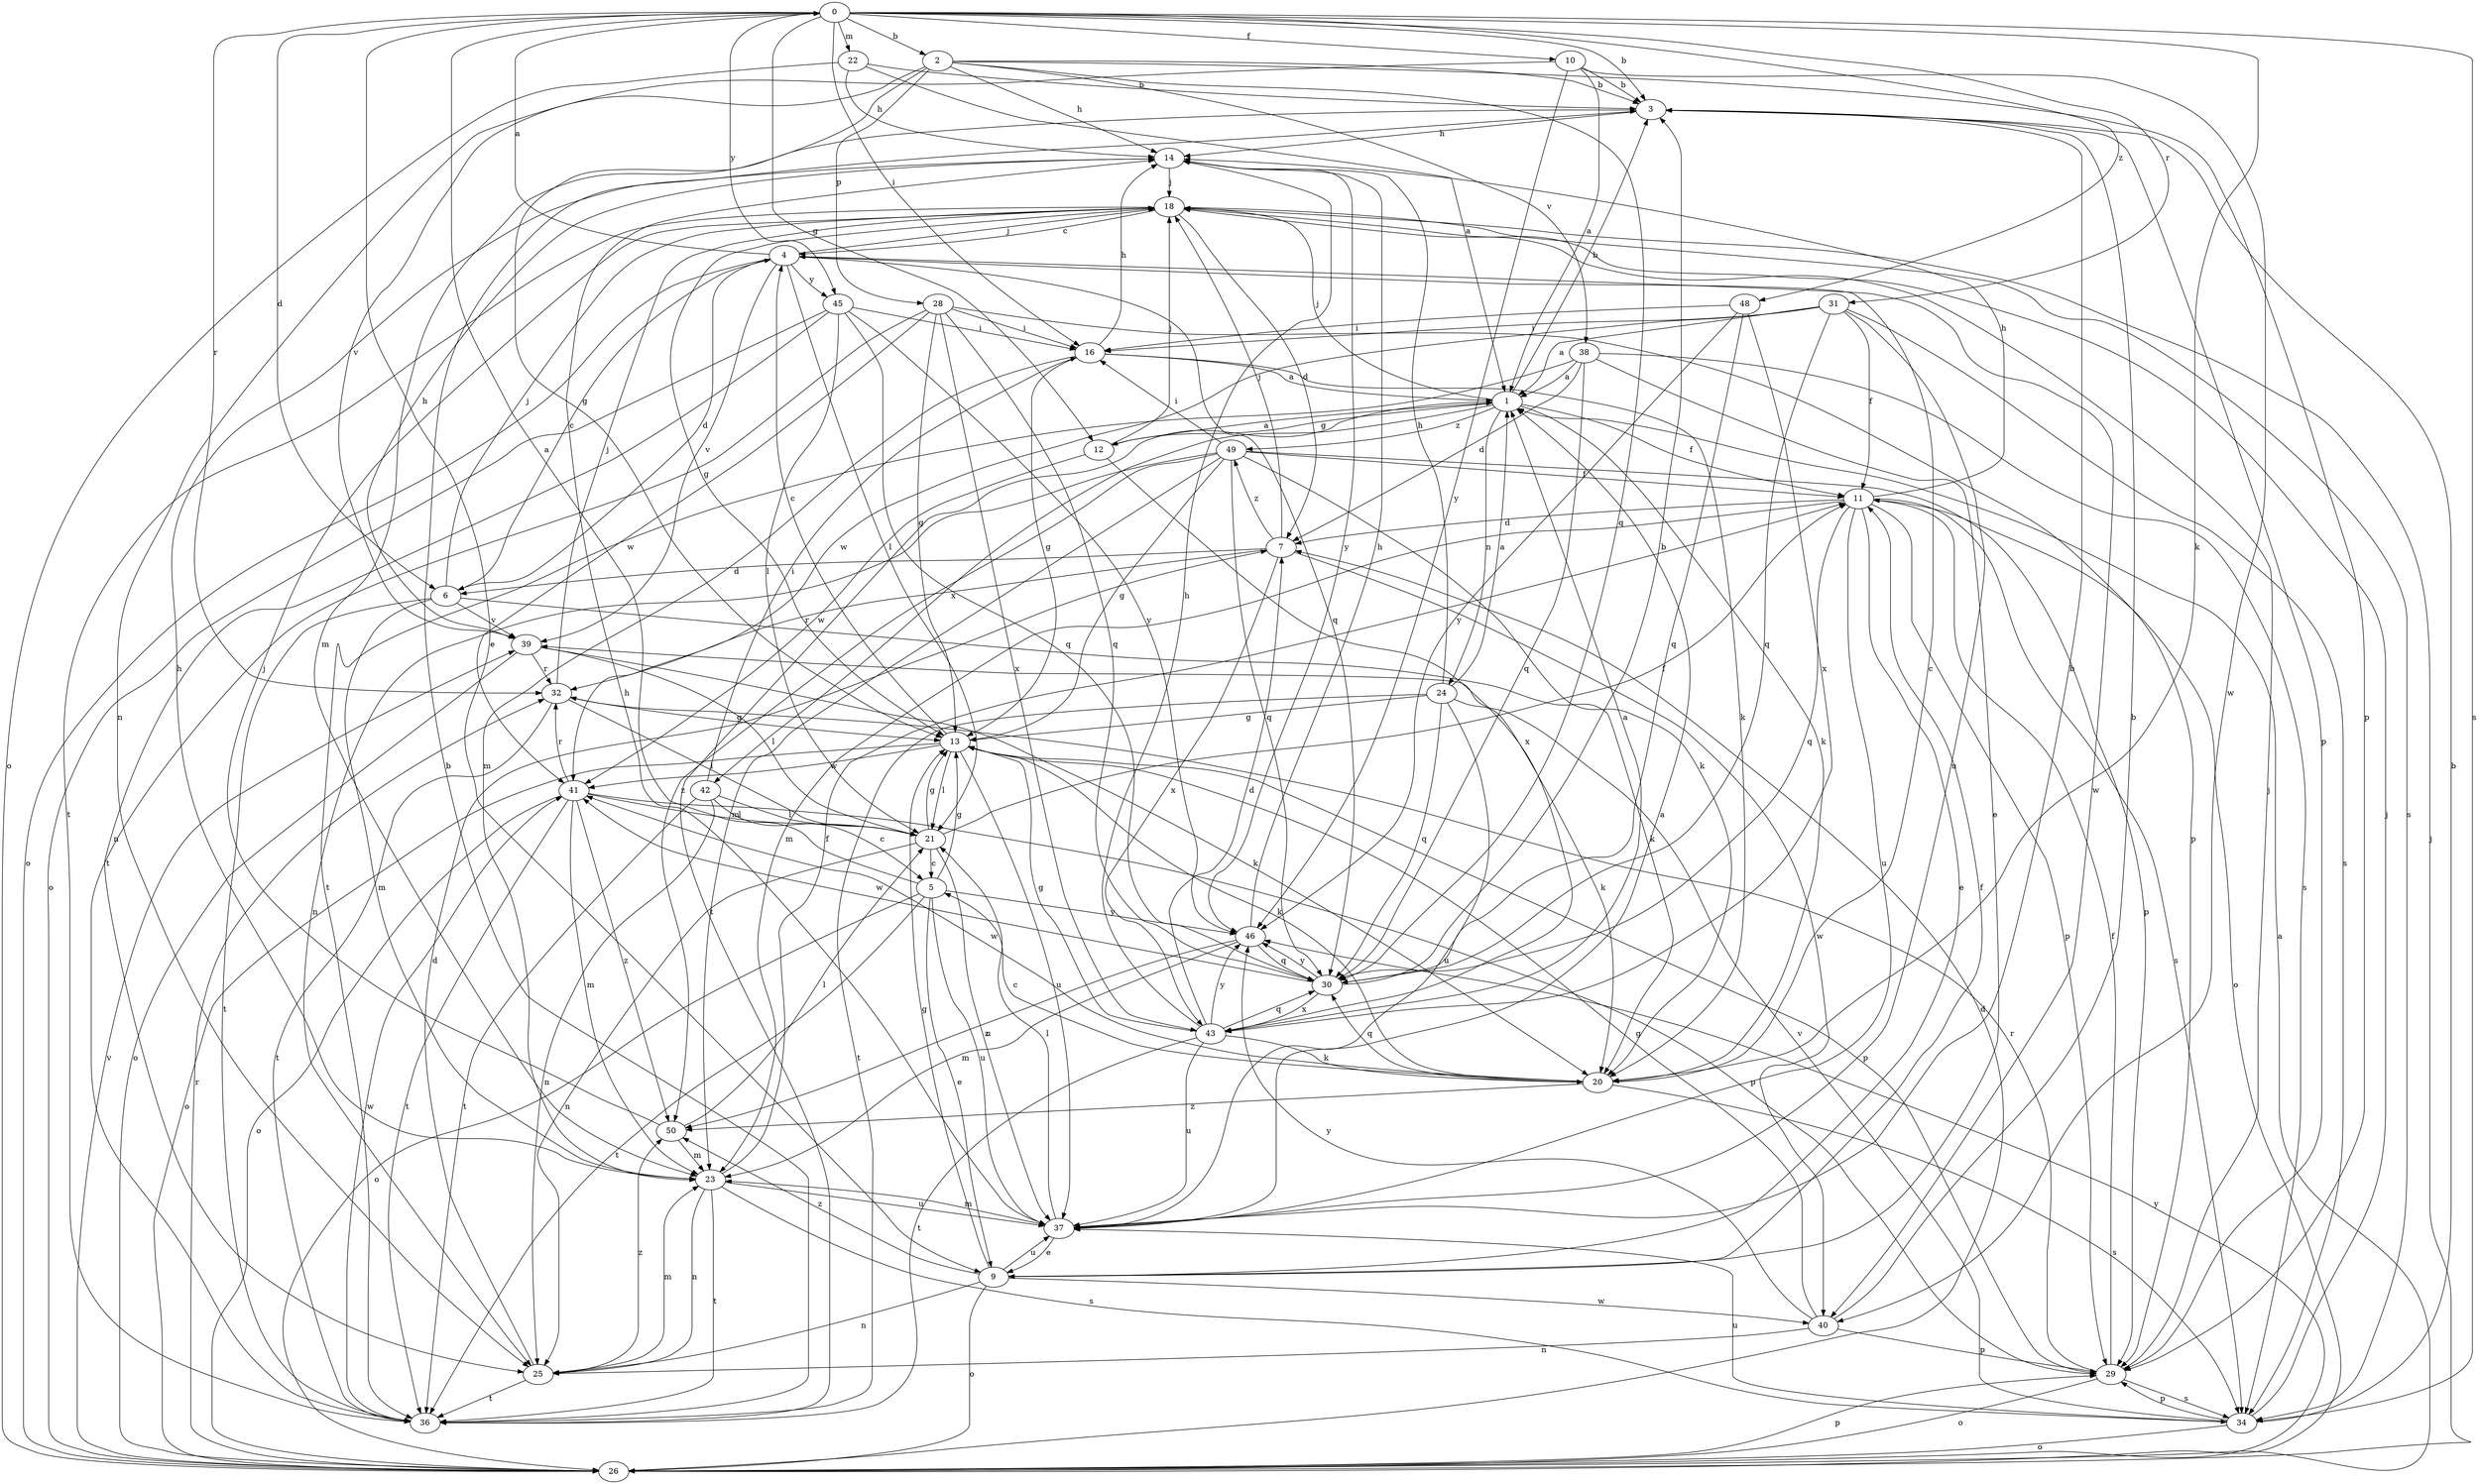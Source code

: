 strict digraph  {
0;
1;
2;
3;
4;
5;
6;
7;
9;
10;
11;
12;
13;
14;
16;
18;
20;
21;
22;
23;
24;
25;
26;
28;
29;
30;
31;
32;
34;
36;
37;
38;
39;
40;
41;
42;
43;
45;
46;
48;
49;
50;
0 -> 2  [label=b];
0 -> 3  [label=b];
0 -> 6  [label=d];
0 -> 9  [label=e];
0 -> 10  [label=f];
0 -> 12  [label=g];
0 -> 16  [label=i];
0 -> 20  [label=k];
0 -> 22  [label=m];
0 -> 31  [label=r];
0 -> 32  [label=r];
0 -> 34  [label=s];
0 -> 45  [label=y];
0 -> 48  [label=z];
1 -> 3  [label=b];
1 -> 11  [label=f];
1 -> 12  [label=g];
1 -> 18  [label=j];
1 -> 20  [label=k];
1 -> 24  [label=n];
1 -> 36  [label=t];
1 -> 42  [label=x];
1 -> 49  [label=z];
2 -> 3  [label=b];
2 -> 13  [label=g];
2 -> 14  [label=h];
2 -> 28  [label=p];
2 -> 29  [label=p];
2 -> 30  [label=q];
2 -> 38  [label=v];
2 -> 39  [label=v];
3 -> 14  [label=h];
3 -> 23  [label=m];
3 -> 29  [label=p];
4 -> 0  [label=a];
4 -> 6  [label=d];
4 -> 18  [label=j];
4 -> 21  [label=l];
4 -> 26  [label=o];
4 -> 30  [label=q];
4 -> 39  [label=v];
4 -> 40  [label=w];
4 -> 45  [label=y];
5 -> 0  [label=a];
5 -> 9  [label=e];
5 -> 13  [label=g];
5 -> 26  [label=o];
5 -> 36  [label=t];
5 -> 37  [label=u];
5 -> 46  [label=y];
6 -> 4  [label=c];
6 -> 18  [label=j];
6 -> 20  [label=k];
6 -> 23  [label=m];
6 -> 36  [label=t];
6 -> 39  [label=v];
7 -> 6  [label=d];
7 -> 18  [label=j];
7 -> 32  [label=r];
7 -> 40  [label=w];
7 -> 43  [label=x];
7 -> 49  [label=z];
9 -> 11  [label=f];
9 -> 13  [label=g];
9 -> 25  [label=n];
9 -> 26  [label=o];
9 -> 37  [label=u];
9 -> 40  [label=w];
9 -> 50  [label=z];
10 -> 1  [label=a];
10 -> 3  [label=b];
10 -> 25  [label=n];
10 -> 40  [label=w];
10 -> 46  [label=y];
11 -> 7  [label=d];
11 -> 9  [label=e];
11 -> 14  [label=h];
11 -> 23  [label=m];
11 -> 26  [label=o];
11 -> 29  [label=p];
11 -> 30  [label=q];
11 -> 34  [label=s];
11 -> 37  [label=u];
12 -> 1  [label=a];
12 -> 18  [label=j];
12 -> 41  [label=w];
12 -> 43  [label=x];
13 -> 4  [label=c];
13 -> 20  [label=k];
13 -> 21  [label=l];
13 -> 26  [label=o];
13 -> 29  [label=p];
13 -> 37  [label=u];
13 -> 41  [label=w];
14 -> 18  [label=j];
14 -> 46  [label=y];
16 -> 1  [label=a];
16 -> 13  [label=g];
16 -> 14  [label=h];
16 -> 20  [label=k];
16 -> 23  [label=m];
18 -> 4  [label=c];
18 -> 7  [label=d];
18 -> 13  [label=g];
18 -> 34  [label=s];
18 -> 36  [label=t];
20 -> 4  [label=c];
20 -> 5  [label=c];
20 -> 30  [label=q];
20 -> 34  [label=s];
20 -> 41  [label=w];
20 -> 50  [label=z];
21 -> 5  [label=c];
21 -> 11  [label=f];
21 -> 13  [label=g];
21 -> 25  [label=n];
21 -> 37  [label=u];
22 -> 1  [label=a];
22 -> 3  [label=b];
22 -> 14  [label=h];
22 -> 26  [label=o];
23 -> 11  [label=f];
23 -> 14  [label=h];
23 -> 25  [label=n];
23 -> 34  [label=s];
23 -> 36  [label=t];
23 -> 37  [label=u];
24 -> 1  [label=a];
24 -> 13  [label=g];
24 -> 14  [label=h];
24 -> 20  [label=k];
24 -> 30  [label=q];
24 -> 36  [label=t];
24 -> 37  [label=u];
25 -> 7  [label=d];
25 -> 23  [label=m];
25 -> 36  [label=t];
25 -> 50  [label=z];
26 -> 1  [label=a];
26 -> 7  [label=d];
26 -> 18  [label=j];
26 -> 29  [label=p];
26 -> 32  [label=r];
26 -> 39  [label=v];
26 -> 46  [label=y];
28 -> 13  [label=g];
28 -> 16  [label=i];
28 -> 29  [label=p];
28 -> 30  [label=q];
28 -> 36  [label=t];
28 -> 41  [label=w];
28 -> 43  [label=x];
29 -> 11  [label=f];
29 -> 18  [label=j];
29 -> 26  [label=o];
29 -> 32  [label=r];
29 -> 34  [label=s];
30 -> 3  [label=b];
30 -> 41  [label=w];
30 -> 43  [label=x];
30 -> 46  [label=y];
31 -> 1  [label=a];
31 -> 11  [label=f];
31 -> 16  [label=i];
31 -> 30  [label=q];
31 -> 34  [label=s];
31 -> 37  [label=u];
31 -> 41  [label=w];
32 -> 13  [label=g];
32 -> 18  [label=j];
32 -> 21  [label=l];
32 -> 36  [label=t];
34 -> 3  [label=b];
34 -> 18  [label=j];
34 -> 26  [label=o];
34 -> 29  [label=p];
34 -> 37  [label=u];
34 -> 39  [label=v];
36 -> 3  [label=b];
36 -> 41  [label=w];
37 -> 1  [label=a];
37 -> 3  [label=b];
37 -> 9  [label=e];
37 -> 14  [label=h];
37 -> 21  [label=l];
37 -> 23  [label=m];
38 -> 1  [label=a];
38 -> 7  [label=d];
38 -> 9  [label=e];
38 -> 30  [label=q];
38 -> 34  [label=s];
38 -> 36  [label=t];
39 -> 14  [label=h];
39 -> 20  [label=k];
39 -> 21  [label=l];
39 -> 26  [label=o];
39 -> 32  [label=r];
40 -> 3  [label=b];
40 -> 13  [label=g];
40 -> 25  [label=n];
40 -> 29  [label=p];
40 -> 46  [label=y];
41 -> 21  [label=l];
41 -> 23  [label=m];
41 -> 26  [label=o];
41 -> 29  [label=p];
41 -> 32  [label=r];
41 -> 36  [label=t];
41 -> 50  [label=z];
42 -> 5  [label=c];
42 -> 16  [label=i];
42 -> 21  [label=l];
42 -> 25  [label=n];
42 -> 36  [label=t];
43 -> 1  [label=a];
43 -> 7  [label=d];
43 -> 13  [label=g];
43 -> 14  [label=h];
43 -> 20  [label=k];
43 -> 30  [label=q];
43 -> 36  [label=t];
43 -> 37  [label=u];
43 -> 46  [label=y];
45 -> 16  [label=i];
45 -> 21  [label=l];
45 -> 25  [label=n];
45 -> 26  [label=o];
45 -> 30  [label=q];
45 -> 46  [label=y];
46 -> 14  [label=h];
46 -> 23  [label=m];
46 -> 30  [label=q];
46 -> 50  [label=z];
48 -> 16  [label=i];
48 -> 30  [label=q];
48 -> 43  [label=x];
48 -> 46  [label=y];
49 -> 11  [label=f];
49 -> 13  [label=g];
49 -> 16  [label=i];
49 -> 20  [label=k];
49 -> 23  [label=m];
49 -> 25  [label=n];
49 -> 29  [label=p];
49 -> 30  [label=q];
49 -> 50  [label=z];
50 -> 18  [label=j];
50 -> 21  [label=l];
50 -> 23  [label=m];
}
